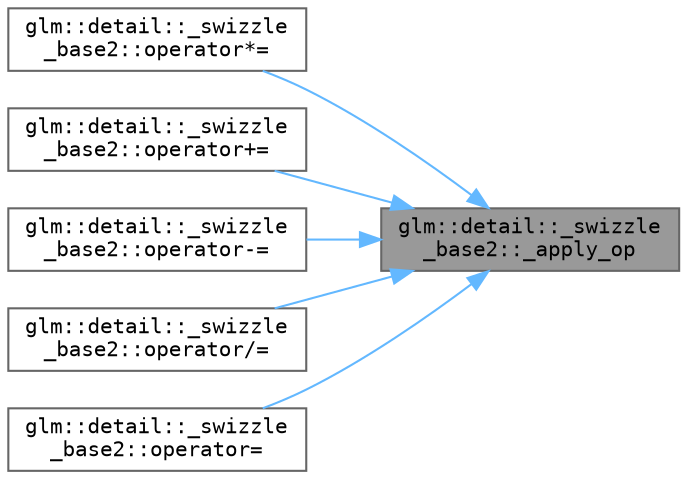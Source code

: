 digraph "glm::detail::_swizzle_base2::_apply_op"
{
 // LATEX_PDF_SIZE
  bgcolor="transparent";
  edge [fontname=Terminal,fontsize=10,labelfontname=Helvetica,labelfontsize=10];
  node [fontname=Terminal,fontsize=10,shape=box,height=0.2,width=0.4];
  rankdir="RL";
  Node1 [label="glm::detail::_swizzle\l_base2::_apply_op",height=0.2,width=0.4,color="gray40", fillcolor="grey60", style="filled", fontcolor="black",tooltip=" "];
  Node1 -> Node2 [dir="back",color="steelblue1",style="solid"];
  Node2 [label="glm::detail::_swizzle\l_base2::operator*=",height=0.2,width=0.4,color="grey40", fillcolor="white", style="filled",URL="$structglm_1_1detail_1_1__swizzle__base2.html#a41a9fe45545f5adcd0c529c3a426e29f",tooltip=" "];
  Node1 -> Node3 [dir="back",color="steelblue1",style="solid"];
  Node3 [label="glm::detail::_swizzle\l_base2::operator+=",height=0.2,width=0.4,color="grey40", fillcolor="white", style="filled",URL="$structglm_1_1detail_1_1__swizzle__base2.html#a4c22bf1dde634b274789b630f75af0f1",tooltip=" "];
  Node1 -> Node4 [dir="back",color="steelblue1",style="solid"];
  Node4 [label="glm::detail::_swizzle\l_base2::operator-=",height=0.2,width=0.4,color="grey40", fillcolor="white", style="filled",URL="$structglm_1_1detail_1_1__swizzle__base2.html#a5e985ec8cbfa38395aa667eea74d2ca0",tooltip=" "];
  Node1 -> Node5 [dir="back",color="steelblue1",style="solid"];
  Node5 [label="glm::detail::_swizzle\l_base2::operator/=",height=0.2,width=0.4,color="grey40", fillcolor="white", style="filled",URL="$structglm_1_1detail_1_1__swizzle__base2.html#ad4ef23a8bcf9b2474f08c5f1960e3fbd",tooltip=" "];
  Node1 -> Node6 [dir="back",color="steelblue1",style="solid"];
  Node6 [label="glm::detail::_swizzle\l_base2::operator=",height=0.2,width=0.4,color="grey40", fillcolor="white", style="filled",URL="$structglm_1_1detail_1_1__swizzle__base2.html#aceb55a05b9a54396dde48e3018faf616",tooltip=" "];
}
